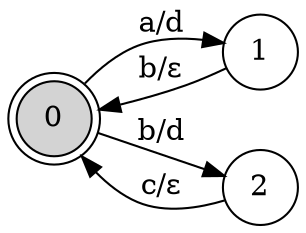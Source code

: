 digraph G { rankdir=LR; size="8,5" node [shape=circle] 0 -> 1 [label="a/d"]0 -> 2 [label="b/d"]1 -> 0 [label="b/ε"]2 -> 0 [label="c/ε"]0 [shape = doublecircle]0 [style = filled, fillcolor = lightgrey]}